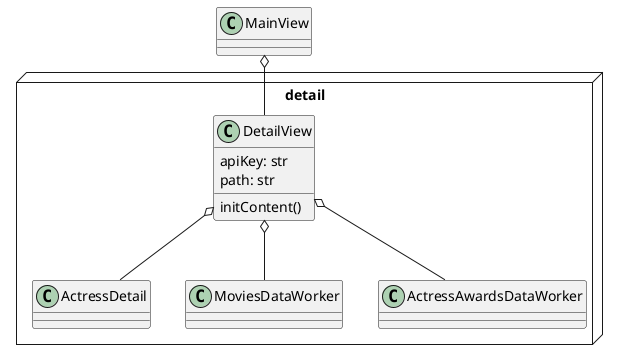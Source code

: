 @startuml detail1

package detail <<Node>> {
    class ActressDetail 

    class DetailView {
        apiKey: str
        path: str
        initContent()
    }

    class MoviesDataWorker

    class ActressAwardsDataWorker
    
    DetailView o-- ActressDetail
    DetailView o-- MoviesDataWorker
    DetailView o-- ActressAwardsDataWorker
}

class MainView

MainView o-- DetailView

@enduml
